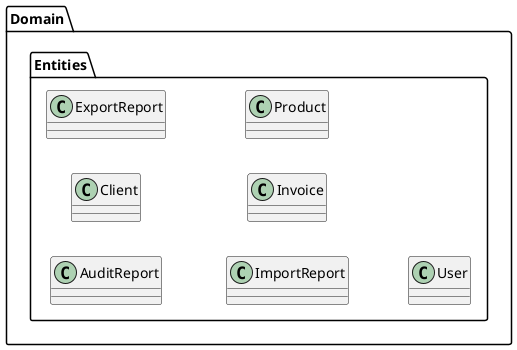 @startuml Domain
skinparam DefaultTextAlignment center
skinparam Linetype polyline
left to right direction

package Domain {
    package Entities {
        class AuditReport
        class Client
        class ExportReport
        class ImportReport
        class Invoice
        class Product
        class User
    }
}
@enduml
